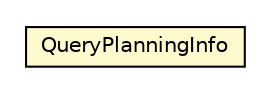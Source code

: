 #!/usr/local/bin/dot
#
# Class diagram 
# Generated by UMLGraph version R5_6-24-gf6e263 (http://www.umlgraph.org/)
#

digraph G {
	edge [fontname="Helvetica",fontsize=10,labelfontname="Helvetica",labelfontsize=10];
	node [fontname="Helvetica",fontsize=10,shape=plaintext];
	nodesep=0.25;
	ranksep=0.5;
	// com.orientechnologies.orient.core.sql.executor.QueryPlanningInfo
	c7805614 [label=<<table title="com.orientechnologies.orient.core.sql.executor.QueryPlanningInfo" border="0" cellborder="1" cellspacing="0" cellpadding="2" port="p" bgcolor="lemonChiffon" href="./QueryPlanningInfo.html">
		<tr><td><table border="0" cellspacing="0" cellpadding="1">
<tr><td align="center" balign="center"> QueryPlanningInfo </td></tr>
		</table></td></tr>
		</table>>, URL="./QueryPlanningInfo.html", fontname="Helvetica", fontcolor="black", fontsize=10.0];
}

